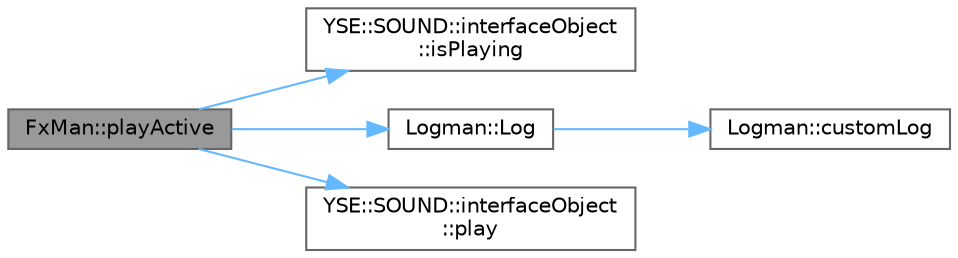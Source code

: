 digraph "FxMan::playActive"
{
 // LATEX_PDF_SIZE
  bgcolor="transparent";
  edge [fontname=Helvetica,fontsize=10,labelfontname=Helvetica,labelfontsize=10];
  node [fontname=Helvetica,fontsize=10,shape=box,height=0.2,width=0.4];
  rankdir="LR";
  Node1 [id="Node000001",label="FxMan::playActive",height=0.2,width=0.4,color="gray40", fillcolor="grey60", style="filled", fontcolor="black",tooltip=" "];
  Node1 -> Node2 [id="edge1_Node000001_Node000002",color="steelblue1",style="solid",tooltip=" "];
  Node2 [id="Node000002",label="YSE::SOUND::interfaceObject\l::isPlaying",height=0.2,width=0.4,color="grey40", fillcolor="white", style="filled",URL="$class_y_s_e_1_1_s_o_u_n_d_1_1interface_object.html#a7eedc82ae2b143d9a2d78370d3530975",tooltip=" "];
  Node1 -> Node3 [id="edge2_Node000001_Node000003",color="steelblue1",style="solid",tooltip=" "];
  Node3 [id="Node000003",label="Logman::Log",height=0.2,width=0.4,color="grey40", fillcolor="white", style="filled",URL="$class_logman.html#ae91e79e99a564ca7a4d9bd9217b16d30",tooltip=" "];
  Node3 -> Node4 [id="edge3_Node000003_Node000004",color="steelblue1",style="solid",tooltip=" "];
  Node4 [id="Node000004",label="Logman::customLog",height=0.2,width=0.4,color="grey40", fillcolor="white", style="filled",URL="$class_logman.html#a63292a68a1e6495ff02a761e72d325d7",tooltip=" "];
  Node1 -> Node5 [id="edge4_Node000001_Node000005",color="steelblue1",style="solid",tooltip=" "];
  Node5 [id="Node000005",label="YSE::SOUND::interfaceObject\l::play",height=0.2,width=0.4,color="grey40", fillcolor="white", style="filled",URL="$class_y_s_e_1_1_s_o_u_n_d_1_1interface_object.html#a8d6a7c7d68d0f44f2d804e39ad7d771b",tooltip=" "];
}

